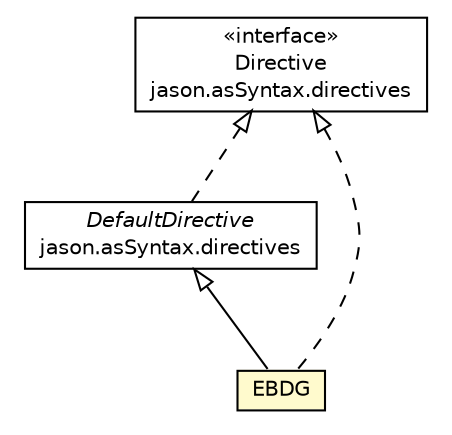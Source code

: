 #!/usr/local/bin/dot
#
# Class diagram 
# Generated by UMLGraph version R5_6 (http://www.umlgraph.org/)
#

digraph G {
	edge [fontname="Helvetica",fontsize=10,labelfontname="Helvetica",labelfontsize=10];
	node [fontname="Helvetica",fontsize=10,shape=plaintext];
	nodesep=0.25;
	ranksep=0.5;
	// jason.asSyntax.directives.Directive
	c26573 [label=<<table title="jason.asSyntax.directives.Directive" border="0" cellborder="1" cellspacing="0" cellpadding="2" port="p" href="../../directives/Directive.html">
		<tr><td><table border="0" cellspacing="0" cellpadding="1">
<tr><td align="center" balign="center"> &#171;interface&#187; </td></tr>
<tr><td align="center" balign="center"> Directive </td></tr>
<tr><td align="center" balign="center"> jason.asSyntax.directives </td></tr>
		</table></td></tr>
		</table>>, URL="../../directives/Directive.html", fontname="Helvetica", fontcolor="black", fontsize=10.0];
	// jason.asSyntax.directives.DefaultDirective
	c26574 [label=<<table title="jason.asSyntax.directives.DefaultDirective" border="0" cellborder="1" cellspacing="0" cellpadding="2" port="p" href="../../directives/DefaultDirective.html">
		<tr><td><table border="0" cellspacing="0" cellpadding="1">
<tr><td align="center" balign="center"><font face="Helvetica-Oblique"> DefaultDirective </font></td></tr>
<tr><td align="center" balign="center"> jason.asSyntax.directives </td></tr>
		</table></td></tr>
		</table>>, URL="../../directives/DefaultDirective.html", fontname="Helvetica", fontcolor="black", fontsize=10.0];
	// jason.asSyntax.patterns.goal.EBDG
	c26580 [label=<<table title="jason.asSyntax.patterns.goal.EBDG" border="0" cellborder="1" cellspacing="0" cellpadding="2" port="p" bgcolor="lemonChiffon" href="./EBDG.html">
		<tr><td><table border="0" cellspacing="0" cellpadding="1">
<tr><td align="center" balign="center"> EBDG </td></tr>
		</table></td></tr>
		</table>>, URL="./EBDG.html", fontname="Helvetica", fontcolor="black", fontsize=10.0];
	//jason.asSyntax.directives.DefaultDirective implements jason.asSyntax.directives.Directive
	c26573:p -> c26574:p [dir=back,arrowtail=empty,style=dashed];
	//jason.asSyntax.patterns.goal.EBDG extends jason.asSyntax.directives.DefaultDirective
	c26574:p -> c26580:p [dir=back,arrowtail=empty];
	//jason.asSyntax.patterns.goal.EBDG implements jason.asSyntax.directives.Directive
	c26573:p -> c26580:p [dir=back,arrowtail=empty,style=dashed];
}

